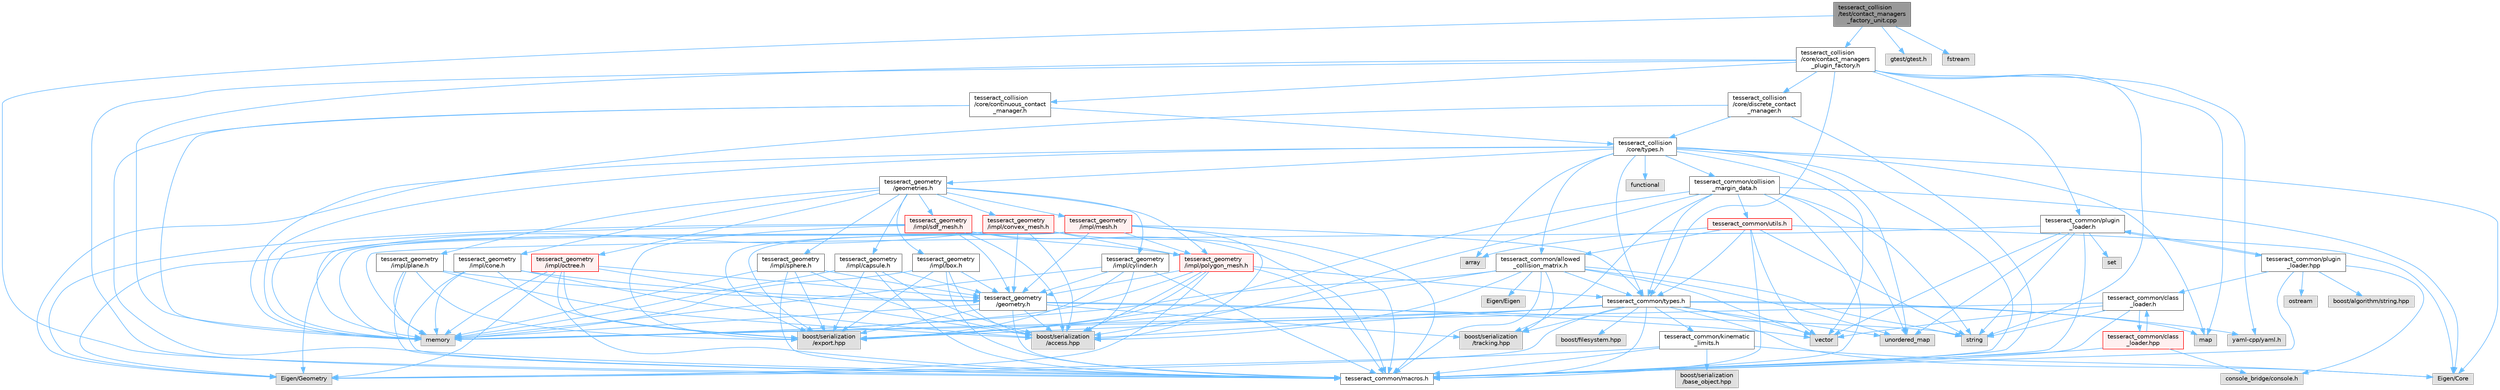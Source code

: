 digraph "tesseract_collision/test/contact_managers_factory_unit.cpp"
{
 // LATEX_PDF_SIZE
  bgcolor="transparent";
  edge [fontname=Helvetica,fontsize=10,labelfontname=Helvetica,labelfontsize=10];
  node [fontname=Helvetica,fontsize=10,shape=box,height=0.2,width=0.4];
  Node1 [label="tesseract_collision\l/test/contact_managers\l_factory_unit.cpp",height=0.2,width=0.4,color="gray40", fillcolor="grey60", style="filled", fontcolor="black",tooltip="Tesseract collision contact managers factory test."];
  Node1 -> Node2 [color="steelblue1",style="solid"];
  Node2 [label="tesseract_common/macros.h",height=0.2,width=0.4,color="grey40", fillcolor="white", style="filled",URL="$de/d3c/macros_8h.html",tooltip="Common Tesseract Macros."];
  Node1 -> Node3 [color="steelblue1",style="solid"];
  Node3 [label="gtest/gtest.h",height=0.2,width=0.4,color="grey60", fillcolor="#E0E0E0", style="filled",tooltip=" "];
  Node1 -> Node4 [color="steelblue1",style="solid"];
  Node4 [label="fstream",height=0.2,width=0.4,color="grey60", fillcolor="#E0E0E0", style="filled",tooltip=" "];
  Node1 -> Node5 [color="steelblue1",style="solid"];
  Node5 [label="tesseract_collision\l/core/contact_managers\l_plugin_factory.h",height=0.2,width=0.4,color="grey40", fillcolor="white", style="filled",URL="$da/d56/contact__managers__plugin__factory_8h.html",tooltip="Factory for loading contact managers as plugins."];
  Node5 -> Node2 [color="steelblue1",style="solid"];
  Node5 -> Node6 [color="steelblue1",style="solid"];
  Node6 [label="string",height=0.2,width=0.4,color="grey60", fillcolor="#E0E0E0", style="filled",tooltip=" "];
  Node5 -> Node7 [color="steelblue1",style="solid"];
  Node7 [label="memory",height=0.2,width=0.4,color="grey60", fillcolor="#E0E0E0", style="filled",tooltip=" "];
  Node5 -> Node8 [color="steelblue1",style="solid"];
  Node8 [label="map",height=0.2,width=0.4,color="grey60", fillcolor="#E0E0E0", style="filled",tooltip=" "];
  Node5 -> Node9 [color="steelblue1",style="solid"];
  Node9 [label="yaml-cpp/yaml.h",height=0.2,width=0.4,color="grey60", fillcolor="#E0E0E0", style="filled",tooltip=" "];
  Node5 -> Node10 [color="steelblue1",style="solid"];
  Node10 [label="tesseract_collision\l/core/discrete_contact\l_manager.h",height=0.2,width=0.4,color="grey40", fillcolor="white", style="filled",URL="$db/d35/discrete__contact__manager_8h.html",tooltip="This is the discrete contact manager base class."];
  Node10 -> Node2 [color="steelblue1",style="solid"];
  Node10 -> Node7 [color="steelblue1",style="solid"];
  Node10 -> Node11 [color="steelblue1",style="solid"];
  Node11 [label="tesseract_collision\l/core/types.h",height=0.2,width=0.4,color="grey40", fillcolor="white", style="filled",URL="$d3/db3/tesseract__collision_2core_2include_2tesseract__collision_2core_2types_8h.html",tooltip="Tesseracts Collision Common Types."];
  Node11 -> Node2 [color="steelblue1",style="solid"];
  Node11 -> Node12 [color="steelblue1",style="solid"];
  Node12 [label="Eigen/Core",height=0.2,width=0.4,color="grey60", fillcolor="#E0E0E0", style="filled",tooltip=" "];
  Node11 -> Node13 [color="steelblue1",style="solid"];
  Node13 [label="Eigen/Geometry",height=0.2,width=0.4,color="grey60", fillcolor="#E0E0E0", style="filled",tooltip=" "];
  Node11 -> Node14 [color="steelblue1",style="solid"];
  Node14 [label="vector",height=0.2,width=0.4,color="grey60", fillcolor="#E0E0E0", style="filled",tooltip=" "];
  Node11 -> Node7 [color="steelblue1",style="solid"];
  Node11 -> Node8 [color="steelblue1",style="solid"];
  Node11 -> Node15 [color="steelblue1",style="solid"];
  Node15 [label="array",height=0.2,width=0.4,color="grey60", fillcolor="#E0E0E0", style="filled",tooltip=" "];
  Node11 -> Node16 [color="steelblue1",style="solid"];
  Node16 [label="unordered_map",height=0.2,width=0.4,color="grey60", fillcolor="#E0E0E0", style="filled",tooltip=" "];
  Node11 -> Node17 [color="steelblue1",style="solid"];
  Node17 [label="functional",height=0.2,width=0.4,color="grey60", fillcolor="#E0E0E0", style="filled",tooltip=" "];
  Node11 -> Node18 [color="steelblue1",style="solid"];
  Node18 [label="tesseract_geometry\l/geometries.h",height=0.2,width=0.4,color="grey40", fillcolor="white", style="filled",URL="$d4/ddb/geometries_8h.html",tooltip="Tesseract Geometries."];
  Node18 -> Node19 [color="steelblue1",style="solid"];
  Node19 [label="tesseract_geometry\l/impl/box.h",height=0.2,width=0.4,color="grey40", fillcolor="white", style="filled",URL="$df/d9e/tesseract__geometry_2include_2tesseract__geometry_2impl_2box_8h.html",tooltip="Tesseract Box Geometry."];
  Node19 -> Node2 [color="steelblue1",style="solid"];
  Node19 -> Node20 [color="steelblue1",style="solid"];
  Node20 [label="boost/serialization\l/access.hpp",height=0.2,width=0.4,color="grey60", fillcolor="#E0E0E0", style="filled",tooltip=" "];
  Node19 -> Node21 [color="steelblue1",style="solid"];
  Node21 [label="boost/serialization\l/export.hpp",height=0.2,width=0.4,color="grey60", fillcolor="#E0E0E0", style="filled",tooltip=" "];
  Node19 -> Node7 [color="steelblue1",style="solid"];
  Node19 -> Node22 [color="steelblue1",style="solid"];
  Node22 [label="tesseract_geometry\l/geometry.h",height=0.2,width=0.4,color="grey40", fillcolor="white", style="filled",URL="$d0/da6/tesseract__geometry_2include_2tesseract__geometry_2geometry_8h.html",tooltip="Tesseract Geometries."];
  Node22 -> Node2 [color="steelblue1",style="solid"];
  Node22 -> Node20 [color="steelblue1",style="solid"];
  Node22 -> Node21 [color="steelblue1",style="solid"];
  Node22 -> Node7 [color="steelblue1",style="solid"];
  Node22 -> Node6 [color="steelblue1",style="solid"];
  Node22 -> Node14 [color="steelblue1",style="solid"];
  Node22 -> Node23 [color="steelblue1",style="solid"];
  Node23 [label="boost/serialization\l/tracking.hpp",height=0.2,width=0.4,color="grey60", fillcolor="#E0E0E0", style="filled",tooltip=" "];
  Node18 -> Node24 [color="steelblue1",style="solid"];
  Node24 [label="tesseract_geometry\l/impl/capsule.h",height=0.2,width=0.4,color="grey40", fillcolor="white", style="filled",URL="$d8/d2b/tesseract__geometry_2include_2tesseract__geometry_2impl_2capsule_8h.html",tooltip="Tesseract Capsule Geometry."];
  Node24 -> Node2 [color="steelblue1",style="solid"];
  Node24 -> Node20 [color="steelblue1",style="solid"];
  Node24 -> Node21 [color="steelblue1",style="solid"];
  Node24 -> Node7 [color="steelblue1",style="solid"];
  Node24 -> Node22 [color="steelblue1",style="solid"];
  Node18 -> Node25 [color="steelblue1",style="solid"];
  Node25 [label="tesseract_geometry\l/impl/cone.h",height=0.2,width=0.4,color="grey40", fillcolor="white", style="filled",URL="$dc/df2/tesseract__geometry_2include_2tesseract__geometry_2impl_2cone_8h.html",tooltip="Tesseract Cone Geometry."];
  Node25 -> Node2 [color="steelblue1",style="solid"];
  Node25 -> Node20 [color="steelblue1",style="solid"];
  Node25 -> Node21 [color="steelblue1",style="solid"];
  Node25 -> Node7 [color="steelblue1",style="solid"];
  Node25 -> Node22 [color="steelblue1",style="solid"];
  Node18 -> Node26 [color="steelblue1",style="solid"];
  Node26 [label="tesseract_geometry\l/impl/convex_mesh.h",height=0.2,width=0.4,color="red", fillcolor="#FFF0F0", style="filled",URL="$de/dd2/tesseract__geometry_2include_2tesseract__geometry_2impl_2convex__mesh_8h.html",tooltip="Tesseract Convex Mesh Geometry."];
  Node26 -> Node2 [color="steelblue1",style="solid"];
  Node26 -> Node20 [color="steelblue1",style="solid"];
  Node26 -> Node21 [color="steelblue1",style="solid"];
  Node26 -> Node13 [color="steelblue1",style="solid"];
  Node26 -> Node7 [color="steelblue1",style="solid"];
  Node26 -> Node22 [color="steelblue1",style="solid"];
  Node26 -> Node33 [color="steelblue1",style="solid"];
  Node33 [label="tesseract_geometry\l/impl/polygon_mesh.h",height=0.2,width=0.4,color="red", fillcolor="#FFF0F0", style="filled",URL="$d2/deb/polygon__mesh_8h.html",tooltip="Tesseract Polygon Mesh Geometry."];
  Node33 -> Node2 [color="steelblue1",style="solid"];
  Node33 -> Node20 [color="steelblue1",style="solid"];
  Node33 -> Node21 [color="steelblue1",style="solid"];
  Node33 -> Node13 [color="steelblue1",style="solid"];
  Node33 -> Node7 [color="steelblue1",style="solid"];
  Node33 -> Node29 [color="steelblue1",style="solid"];
  Node29 [label="tesseract_common/types.h",height=0.2,width=0.4,color="grey40", fillcolor="white", style="filled",URL="$dd/ddb/tesseract__common_2include_2tesseract__common_2types_8h.html",tooltip="Common Tesseract Types."];
  Node29 -> Node2 [color="steelblue1",style="solid"];
  Node29 -> Node20 [color="steelblue1",style="solid"];
  Node29 -> Node12 [color="steelblue1",style="solid"];
  Node29 -> Node13 [color="steelblue1",style="solid"];
  Node29 -> Node14 [color="steelblue1",style="solid"];
  Node29 -> Node7 [color="steelblue1",style="solid"];
  Node29 -> Node8 [color="steelblue1",style="solid"];
  Node29 -> Node16 [color="steelblue1",style="solid"];
  Node29 -> Node30 [color="steelblue1",style="solid"];
  Node30 [label="boost/filesystem.hpp",height=0.2,width=0.4,color="grey60", fillcolor="#E0E0E0", style="filled",tooltip=" "];
  Node29 -> Node9 [color="steelblue1",style="solid"];
  Node29 -> Node31 [color="steelblue1",style="solid"];
  Node31 [label="tesseract_common/kinematic\l_limits.h",height=0.2,width=0.4,color="grey40", fillcolor="white", style="filled",URL="$d9/dc2/kinematic__limits_8h.html",tooltip="Common Tesseract Kinematic Limits and Related Utility Functions."];
  Node31 -> Node2 [color="steelblue1",style="solid"];
  Node31 -> Node12 [color="steelblue1",style="solid"];
  Node31 -> Node13 [color="steelblue1",style="solid"];
  Node31 -> Node32 [color="steelblue1",style="solid"];
  Node32 [label="boost/serialization\l/base_object.hpp",height=0.2,width=0.4,color="grey60", fillcolor="#E0E0E0", style="filled",tooltip=" "];
  Node29 -> Node21 [color="steelblue1",style="solid"];
  Node29 -> Node23 [color="steelblue1",style="solid"];
  Node33 -> Node22 [color="steelblue1",style="solid"];
  Node18 -> Node43 [color="steelblue1",style="solid"];
  Node43 [label="tesseract_geometry\l/impl/cylinder.h",height=0.2,width=0.4,color="grey40", fillcolor="white", style="filled",URL="$d8/d3b/tesseract__geometry_2include_2tesseract__geometry_2impl_2cylinder_8h.html",tooltip="Tesseract Cylinder Geometry."];
  Node43 -> Node2 [color="steelblue1",style="solid"];
  Node43 -> Node20 [color="steelblue1",style="solid"];
  Node43 -> Node21 [color="steelblue1",style="solid"];
  Node43 -> Node7 [color="steelblue1",style="solid"];
  Node43 -> Node22 [color="steelblue1",style="solid"];
  Node18 -> Node44 [color="steelblue1",style="solid"];
  Node44 [label="tesseract_geometry\l/impl/mesh.h",height=0.2,width=0.4,color="red", fillcolor="#FFF0F0", style="filled",URL="$d5/d93/tesseract__geometry_2include_2tesseract__geometry_2impl_2mesh_8h.html",tooltip="Tesseract Mesh Geometry."];
  Node44 -> Node2 [color="steelblue1",style="solid"];
  Node44 -> Node20 [color="steelblue1",style="solid"];
  Node44 -> Node21 [color="steelblue1",style="solid"];
  Node44 -> Node13 [color="steelblue1",style="solid"];
  Node44 -> Node7 [color="steelblue1",style="solid"];
  Node44 -> Node29 [color="steelblue1",style="solid"];
  Node44 -> Node22 [color="steelblue1",style="solid"];
  Node44 -> Node33 [color="steelblue1",style="solid"];
  Node18 -> Node45 [color="steelblue1",style="solid"];
  Node45 [label="tesseract_geometry\l/impl/octree.h",height=0.2,width=0.4,color="red", fillcolor="#FFF0F0", style="filled",URL="$df/d5e/tesseract__geometry_2include_2tesseract__geometry_2impl_2octree_8h.html",tooltip="Tesseract Octree Geometry."];
  Node45 -> Node2 [color="steelblue1",style="solid"];
  Node45 -> Node20 [color="steelblue1",style="solid"];
  Node45 -> Node21 [color="steelblue1",style="solid"];
  Node45 -> Node13 [color="steelblue1",style="solid"];
  Node45 -> Node7 [color="steelblue1",style="solid"];
  Node45 -> Node22 [color="steelblue1",style="solid"];
  Node18 -> Node47 [color="steelblue1",style="solid"];
  Node47 [label="tesseract_geometry\l/impl/plane.h",height=0.2,width=0.4,color="grey40", fillcolor="white", style="filled",URL="$db/d8b/plane_8h.html",tooltip="Tesseract Plane Geometry."];
  Node47 -> Node2 [color="steelblue1",style="solid"];
  Node47 -> Node20 [color="steelblue1",style="solid"];
  Node47 -> Node21 [color="steelblue1",style="solid"];
  Node47 -> Node7 [color="steelblue1",style="solid"];
  Node47 -> Node22 [color="steelblue1",style="solid"];
  Node18 -> Node33 [color="steelblue1",style="solid"];
  Node18 -> Node48 [color="steelblue1",style="solid"];
  Node48 [label="tesseract_geometry\l/impl/sdf_mesh.h",height=0.2,width=0.4,color="red", fillcolor="#FFF0F0", style="filled",URL="$d2/d17/tesseract__geometry_2include_2tesseract__geometry_2impl_2sdf__mesh_8h.html",tooltip="Tesseract SDF Mesh Geometry."];
  Node48 -> Node2 [color="steelblue1",style="solid"];
  Node48 -> Node20 [color="steelblue1",style="solid"];
  Node48 -> Node21 [color="steelblue1",style="solid"];
  Node48 -> Node13 [color="steelblue1",style="solid"];
  Node48 -> Node7 [color="steelblue1",style="solid"];
  Node48 -> Node22 [color="steelblue1",style="solid"];
  Node48 -> Node33 [color="steelblue1",style="solid"];
  Node18 -> Node49 [color="steelblue1",style="solid"];
  Node49 [label="tesseract_geometry\l/impl/sphere.h",height=0.2,width=0.4,color="grey40", fillcolor="white", style="filled",URL="$d8/db6/tesseract__geometry_2include_2tesseract__geometry_2impl_2sphere_8h.html",tooltip="Tesseract Sphere Geometry."];
  Node49 -> Node2 [color="steelblue1",style="solid"];
  Node49 -> Node20 [color="steelblue1",style="solid"];
  Node49 -> Node21 [color="steelblue1",style="solid"];
  Node49 -> Node7 [color="steelblue1",style="solid"];
  Node49 -> Node22 [color="steelblue1",style="solid"];
  Node11 -> Node29 [color="steelblue1",style="solid"];
  Node11 -> Node50 [color="steelblue1",style="solid"];
  Node50 [label="tesseract_common/collision\l_margin_data.h",height=0.2,width=0.4,color="grey40", fillcolor="white", style="filled",URL="$d4/da8/collision__margin__data_8h.html",tooltip="This is used to store collision margin information."];
  Node50 -> Node2 [color="steelblue1",style="solid"];
  Node50 -> Node20 [color="steelblue1",style="solid"];
  Node50 -> Node12 [color="steelblue1",style="solid"];
  Node50 -> Node6 [color="steelblue1",style="solid"];
  Node50 -> Node16 [color="steelblue1",style="solid"];
  Node50 -> Node29 [color="steelblue1",style="solid"];
  Node50 -> Node51 [color="steelblue1",style="solid"];
  Node51 [label="tesseract_common/utils.h",height=0.2,width=0.4,color="red", fillcolor="#FFF0F0", style="filled",URL="$dc/d79/tesseract__common_2include_2tesseract__common_2utils_8h.html",tooltip="Common Tesseract Utility Functions."];
  Node51 -> Node2 [color="steelblue1",style="solid"];
  Node51 -> Node15 [color="steelblue1",style="solid"];
  Node51 -> Node14 [color="steelblue1",style="solid"];
  Node51 -> Node6 [color="steelblue1",style="solid"];
  Node51 -> Node12 [color="steelblue1",style="solid"];
  Node51 -> Node57 [color="steelblue1",style="solid"];
  Node57 [label="tesseract_common/allowed\l_collision_matrix.h",height=0.2,width=0.4,color="grey40", fillcolor="white", style="filled",URL="$d2/d01/allowed__collision__matrix_8h.html",tooltip=" "];
  Node57 -> Node2 [color="steelblue1",style="solid"];
  Node57 -> Node20 [color="steelblue1",style="solid"];
  Node57 -> Node6 [color="steelblue1",style="solid"];
  Node57 -> Node14 [color="steelblue1",style="solid"];
  Node57 -> Node7 [color="steelblue1",style="solid"];
  Node57 -> Node58 [color="steelblue1",style="solid"];
  Node58 [label="Eigen/Eigen",height=0.2,width=0.4,color="grey60", fillcolor="#E0E0E0", style="filled",tooltip=" "];
  Node57 -> Node16 [color="steelblue1",style="solid"];
  Node57 -> Node29 [color="steelblue1",style="solid"];
  Node57 -> Node21 [color="steelblue1",style="solid"];
  Node57 -> Node23 [color="steelblue1",style="solid"];
  Node51 -> Node29 [color="steelblue1",style="solid"];
  Node50 -> Node21 [color="steelblue1",style="solid"];
  Node50 -> Node23 [color="steelblue1",style="solid"];
  Node11 -> Node57 [color="steelblue1",style="solid"];
  Node5 -> Node59 [color="steelblue1",style="solid"];
  Node59 [label="tesseract_collision\l/core/continuous_contact\l_manager.h",height=0.2,width=0.4,color="grey40", fillcolor="white", style="filled",URL="$d6/d0f/continuous__contact__manager_8h.html",tooltip="This is the continuous contact manager base class."];
  Node59 -> Node2 [color="steelblue1",style="solid"];
  Node59 -> Node7 [color="steelblue1",style="solid"];
  Node59 -> Node11 [color="steelblue1",style="solid"];
  Node5 -> Node60 [color="steelblue1",style="solid"];
  Node60 [label="tesseract_common/plugin\l_loader.h",height=0.2,width=0.4,color="grey40", fillcolor="white", style="filled",URL="$de/db6/plugin__loader_8h.html",tooltip="Plugin Loader to be used throughout Tesseract for loading plugins."];
  Node60 -> Node2 [color="steelblue1",style="solid"];
  Node60 -> Node61 [color="steelblue1",style="solid"];
  Node61 [label="set",height=0.2,width=0.4,color="grey60", fillcolor="#E0E0E0", style="filled",tooltip=" "];
  Node60 -> Node16 [color="steelblue1",style="solid"];
  Node60 -> Node6 [color="steelblue1",style="solid"];
  Node60 -> Node7 [color="steelblue1",style="solid"];
  Node60 -> Node14 [color="steelblue1",style="solid"];
  Node60 -> Node62 [color="steelblue1",style="solid"];
  Node62 [label="tesseract_common/plugin\l_loader.hpp",height=0.2,width=0.4,color="grey40", fillcolor="white", style="filled",URL="$d1/d2f/plugin__loader_8hpp.html",tooltip="Plugin Loader to be used throughout Tesseract for loading plugins."];
  Node62 -> Node2 [color="steelblue1",style="solid"];
  Node62 -> Node63 [color="steelblue1",style="solid"];
  Node63 [label="boost/algorithm/string.hpp",height=0.2,width=0.4,color="grey60", fillcolor="#E0E0E0", style="filled",tooltip=" "];
  Node62 -> Node64 [color="steelblue1",style="solid"];
  Node64 [label="console_bridge/console.h",height=0.2,width=0.4,color="grey60", fillcolor="#E0E0E0", style="filled",tooltip=" "];
  Node62 -> Node65 [color="steelblue1",style="solid"];
  Node65 [label="ostream",height=0.2,width=0.4,color="grey60", fillcolor="#E0E0E0", style="filled",tooltip=" "];
  Node62 -> Node60 [color="steelblue1",style="solid"];
  Node62 -> Node66 [color="steelblue1",style="solid"];
  Node66 [label="tesseract_common/class\l_loader.h",height=0.2,width=0.4,color="grey40", fillcolor="white", style="filled",URL="$dd/d9f/class__loader_8h.html",tooltip="Class Loader to be used throughout Tesseract for loading plugins."];
  Node66 -> Node2 [color="steelblue1",style="solid"];
  Node66 -> Node7 [color="steelblue1",style="solid"];
  Node66 -> Node6 [color="steelblue1",style="solid"];
  Node66 -> Node14 [color="steelblue1",style="solid"];
  Node66 -> Node67 [color="steelblue1",style="solid"];
  Node67 [label="tesseract_common/class\l_loader.hpp",height=0.2,width=0.4,color="red", fillcolor="#FFF0F0", style="filled",URL="$d5/dac/class__loader_8hpp.html",tooltip="Class Loader to be used throughout Tesseract for loading plugins."];
  Node67 -> Node2 [color="steelblue1",style="solid"];
  Node67 -> Node64 [color="steelblue1",style="solid"];
  Node67 -> Node66 [color="steelblue1",style="solid"];
  Node5 -> Node29 [color="steelblue1",style="solid"];
}
